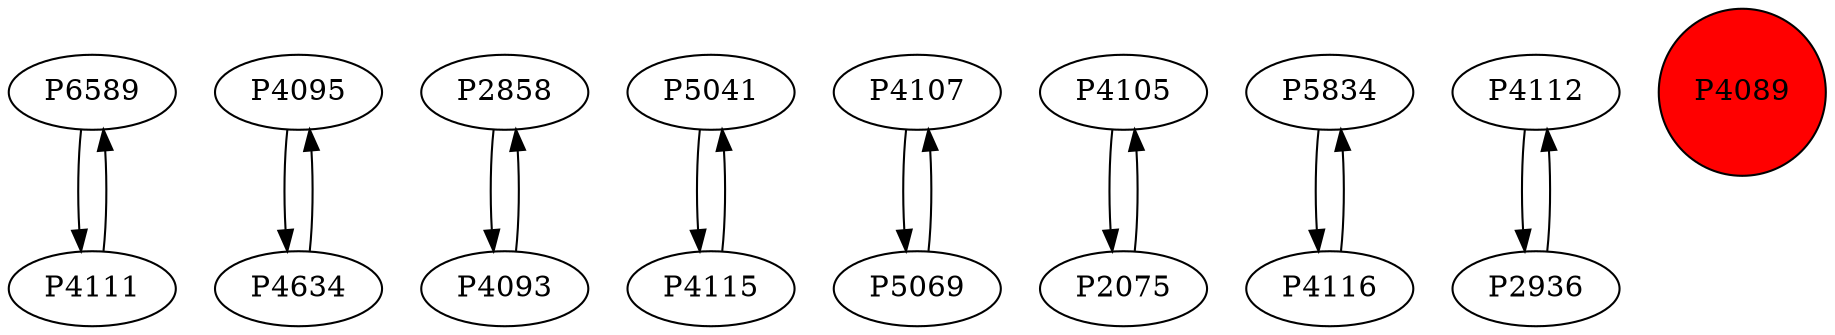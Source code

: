 digraph {
	P6589 -> P4111
	P4095 -> P4634
	P4111 -> P6589
	P2858 -> P4093
	P5041 -> P4115
	P4107 -> P5069
	P4105 -> P2075
	P4634 -> P4095
	P4115 -> P5041
	P2075 -> P4105
	P5834 -> P4116
	P4112 -> P2936
	P4093 -> P2858
	P5069 -> P4107
	P2936 -> P4112
	P4116 -> P5834
	P4089 [shape=circle]
	P4089 [style=filled]
	P4089 [fillcolor=red]
}